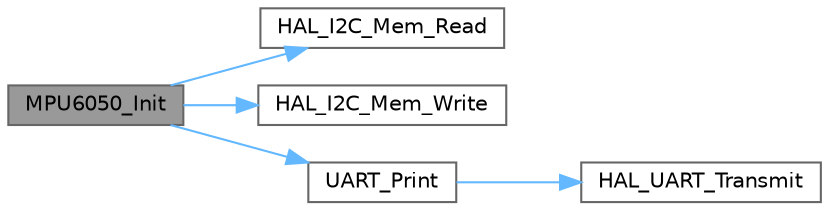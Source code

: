digraph "MPU6050_Init"
{
 // INTERACTIVE_SVG=YES
 // LATEX_PDF_SIZE
  bgcolor="transparent";
  edge [fontname=Helvetica,fontsize=10,labelfontname=Helvetica,labelfontsize=10];
  node [fontname=Helvetica,fontsize=10,shape=box,height=0.2,width=0.4];
  rankdir="LR";
  Node1 [id="Node000001",label="MPU6050_Init",height=0.2,width=0.4,color="gray40", fillcolor="grey60", style="filled", fontcolor="black",tooltip="Initialize MPU6050 sensor."];
  Node1 -> Node2 [id="edge1_Node000001_Node000002",color="steelblue1",style="solid",tooltip=" "];
  Node2 [id="Node000002",label="HAL_I2C_Mem_Read",height=0.2,width=0.4,color="grey40", fillcolor="white", style="filled",URL="$group___i2_c___exported___functions___group2.html#ga7b593a1b85bd989dd002ee209eae4ad2",tooltip=" "];
  Node1 -> Node3 [id="edge2_Node000001_Node000003",color="steelblue1",style="solid",tooltip=" "];
  Node3 [id="Node000003",label="HAL_I2C_Mem_Write",height=0.2,width=0.4,color="grey40", fillcolor="white", style="filled",URL="$group___i2_c___exported___functions___group2.html#ga33e725a824eb672f9f999d9d5ce088fb",tooltip=" "];
  Node1 -> Node4 [id="edge3_Node000001_Node000004",color="steelblue1",style="solid",tooltip=" "];
  Node4 [id="Node000004",label="UART_Print",height=0.2,width=0.4,color="grey40", fillcolor="white", style="filled",URL="$_sucessful___reading__mpu6050__no_library_8c.html#a01826407f33964dcb5e4963322a3e44a",tooltip="Send string via UART2."];
  Node4 -> Node5 [id="edge4_Node000004_Node000005",color="steelblue1",style="solid",tooltip=" "];
  Node5 [id="Node000005",label="HAL_UART_Transmit",height=0.2,width=0.4,color="grey40", fillcolor="white", style="filled",URL="$group___u_a_r_t___exported___functions___group2.html#ga01a7a7ac3cf0a262814ba44ee7580ddb",tooltip=" "];
}
